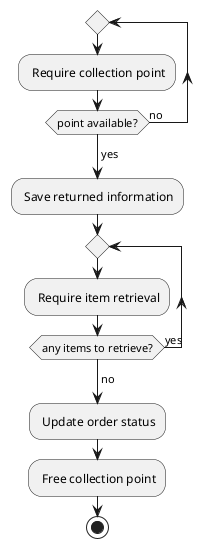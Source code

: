 @startuml activity_diagram-2

repeat
    : Require collection point;
repeat while (point available?) is (no)
-> yes;
: Save returned information;
repeat
    : Require item retrieval;
repeat while (any items to retrieve?) is (yes)
-> no;
: Update order status;
: Free collection point;

stop

@enduml
